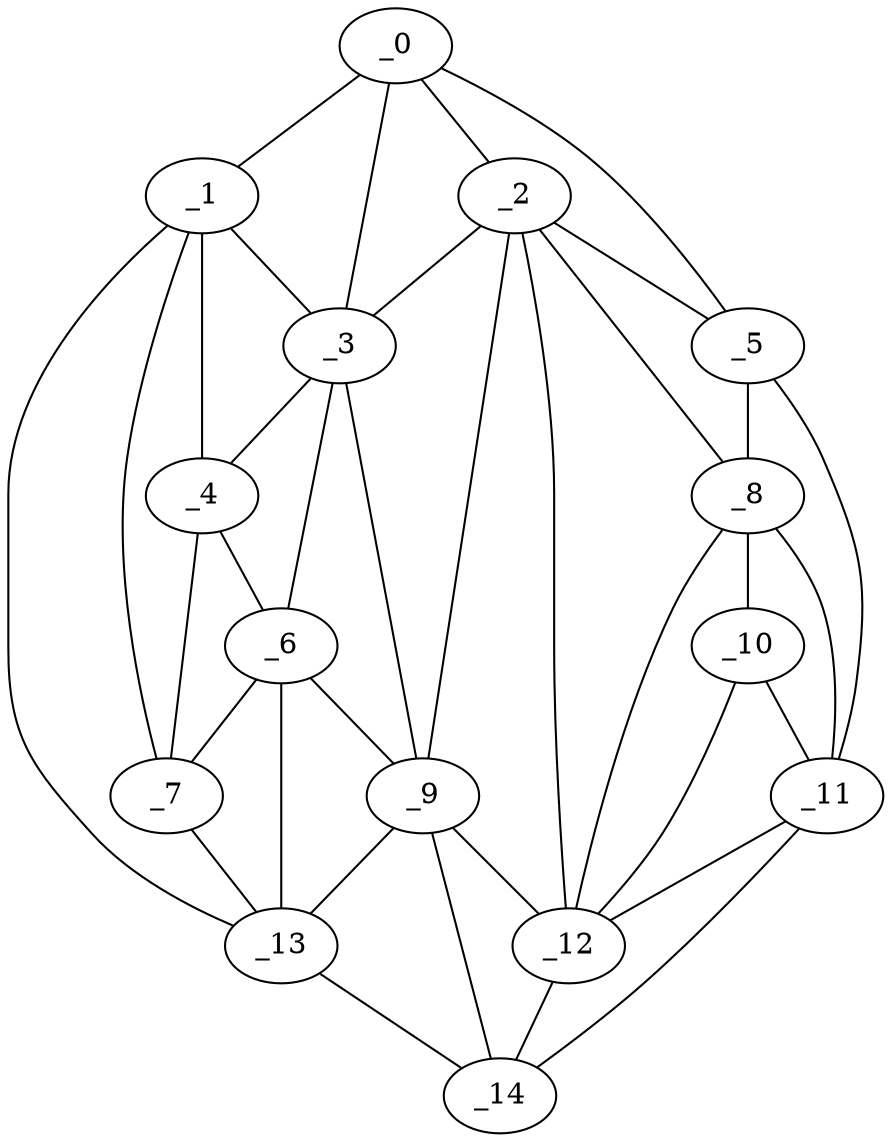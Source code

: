 graph "obj13__150.gxl" {
	_0	 [x=33,
		y=30];
	_1	 [x=51,
		y=110];
	_0 -- _1	 [valence=1];
	_2	 [x=52,
		y=24];
	_0 -- _2	 [valence=1];
	_3	 [x=52,
		y=88];
	_0 -- _3	 [valence=2];
	_5	 [x=55,
		y=5];
	_0 -- _5	 [valence=1];
	_1 -- _3	 [valence=2];
	_4	 [x=52,
		y=101];
	_1 -- _4	 [valence=2];
	_7	 [x=68,
		y=107];
	_1 -- _7	 [valence=2];
	_13	 [x=96,
		y=115];
	_1 -- _13	 [valence=1];
	_2 -- _3	 [valence=2];
	_2 -- _5	 [valence=1];
	_8	 [x=69,
		y=12];
	_2 -- _8	 [valence=2];
	_9	 [x=69,
		y=87];
	_2 -- _9	 [valence=2];
	_12	 [x=80,
		y=20];
	_2 -- _12	 [valence=2];
	_3 -- _4	 [valence=1];
	_6	 [x=66,
		y=100];
	_3 -- _6	 [valence=2];
	_3 -- _9	 [valence=1];
	_4 -- _6	 [valence=2];
	_4 -- _7	 [valence=1];
	_5 -- _8	 [valence=1];
	_11	 [x=78,
		y=5];
	_5 -- _11	 [valence=1];
	_6 -- _7	 [valence=2];
	_6 -- _9	 [valence=1];
	_6 -- _13	 [valence=2];
	_7 -- _13	 [valence=1];
	_10	 [x=75,
		y=14];
	_8 -- _10	 [valence=1];
	_8 -- _11	 [valence=2];
	_8 -- _12	 [valence=1];
	_9 -- _12	 [valence=1];
	_9 -- _13	 [valence=2];
	_14	 [x=99,
		y=29];
	_9 -- _14	 [valence=1];
	_10 -- _11	 [valence=2];
	_10 -- _12	 [valence=2];
	_11 -- _12	 [valence=2];
	_11 -- _14	 [valence=1];
	_12 -- _14	 [valence=2];
	_13 -- _14	 [valence=1];
}

